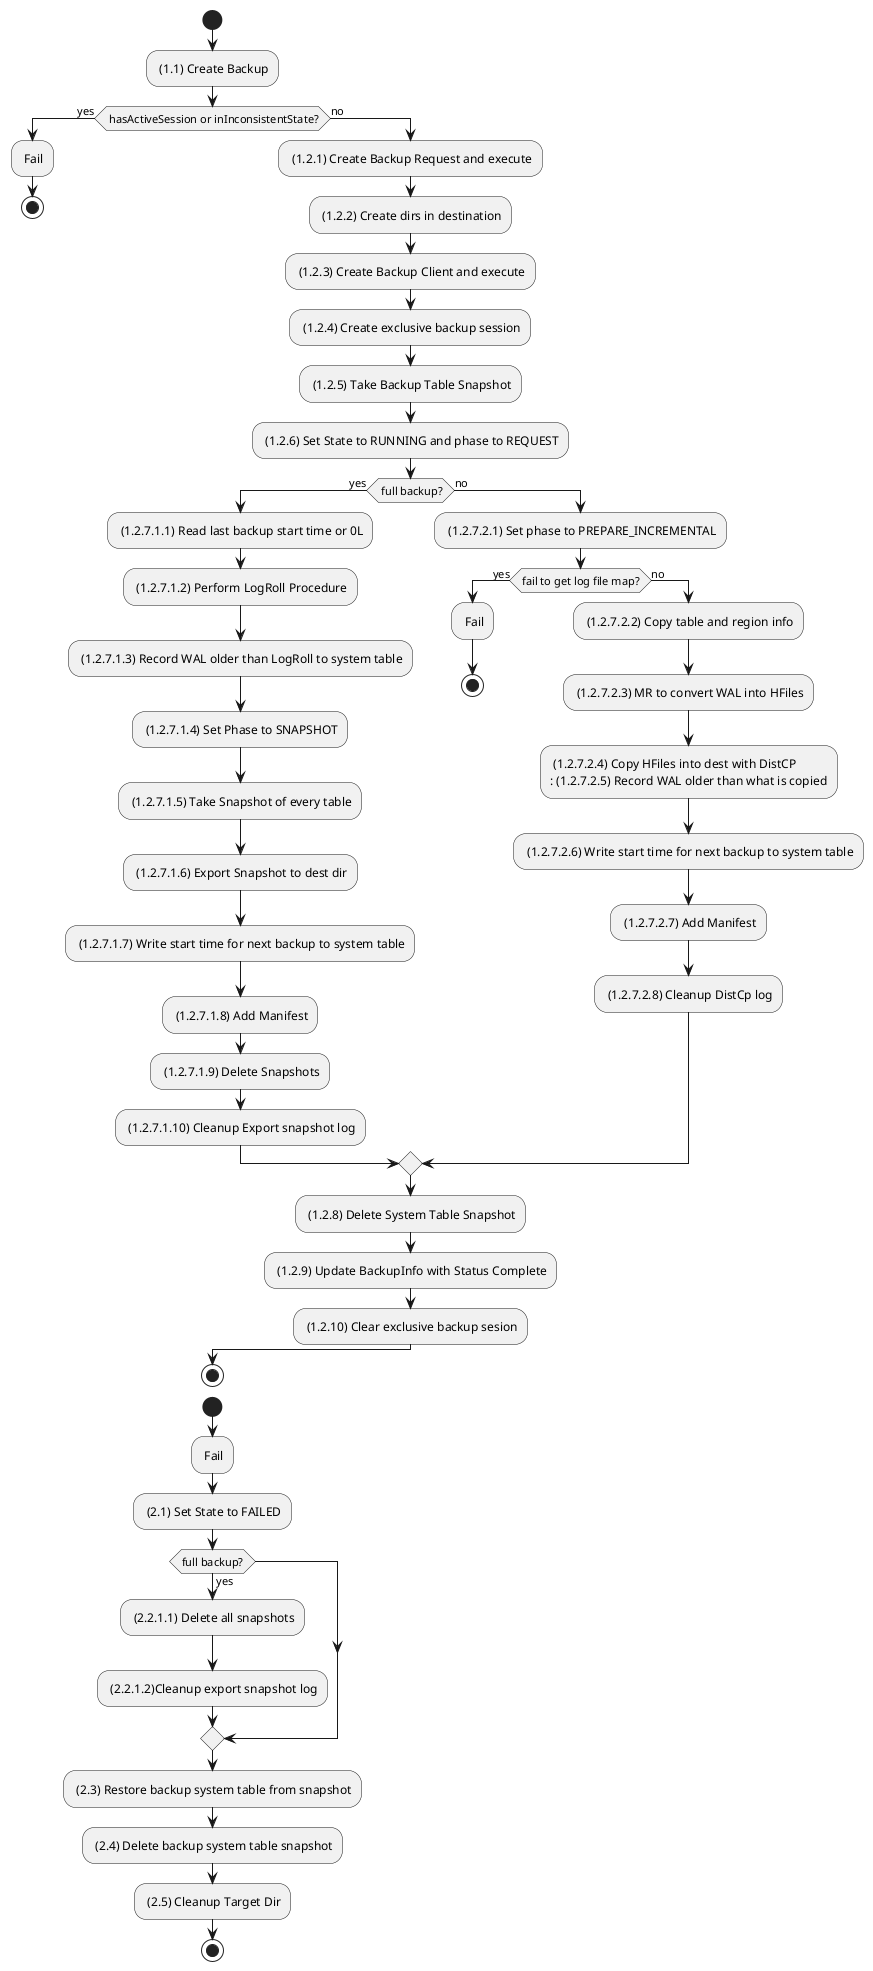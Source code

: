 @startuml
start
: (1.1) Create Backup;
if ( hasActiveSession or inInconsistentState?) then (yes)
  : Fail;
  stop
else (no)
  : (1.2.1) Create Backup Request and execute;
  : (1.2.2) Create dirs in destination;
  : (1.2.3) Create Backup Client and execute;
  : (1.2.4) Create exclusive backup session;
  : (1.2.5) Take Backup Table Snapshot;
  : (1.2.6) Set State to RUNNING and phase to REQUEST;
  if ( full backup?) then (yes)
    : (1.2.7.1.1) Read last backup start time or 0L;
    : (1.2.7.1.2) Perform LogRoll Procedure;
    : (1.2.7.1.3) Record WAL older than LogRoll to system table;
    : (1.2.7.1.4) Set Phase to SNAPSHOT;
    : (1.2.7.1.5) Take Snapshot of every table;
    : (1.2.7.1.6) Export Snapshot to dest dir;
    : (1.2.7.1.7) Write start time for next backup to system table;
    : (1.2.7.1.8) Add Manifest;
    : (1.2.7.1.9) Delete Snapshots;
    : (1.2.7.1.10) Cleanup Export snapshot log;
  else (no)
    : (1.2.7.2.1) Set phase to PREPARE_INCREMENTAL;
    if (fail to get log file map?) then (yes)
      : Fail;
      stop
    else (no)
      : (1.2.7.2.2) Copy table and region info;
      : (1.2.7.2.3) MR to convert WAL into HFiles;
      : (1.2.7.2.4) Copy HFiles into dest with DistCP
      : (1.2.7.2.5) Record WAL older than what is copied;
      : (1.2.7.2.6) Write start time for next backup to system table;
      : (1.2.7.2.7) Add Manifest;
      : (1.2.7.2.8) Cleanup DistCp log;
    endif
  endif
  : (1.2.8) Delete System Table Snapshot;
  : (1.2.9) Update BackupInfo with Status Complete;
  : (1.2.10) Clear exclusive backup sesion;
endif
stop

start
: Fail;
: (2.1) Set State to FAILED;
if (full backup?) then (yes)
  : (2.2.1.1) Delete all snapshots;
  : (2.2.1.2)Cleanup export snapshot log;
endif
: (2.3) Restore backup system table from snapshot;
: (2.4) Delete backup system table snapshot;
: (2.5) Cleanup Target Dir;
stop
@enduml
